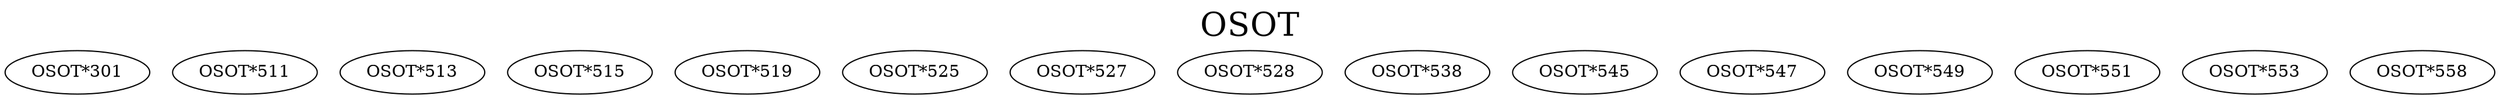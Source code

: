 digraph OSOT {
labelloc = "t";
label = "OSOT"
fontsize = 27;
"OSOT*301"
"OSOT*511"
"OSOT*513"
"OSOT*515"
"OSOT*519"
"OSOT*525"
"OSOT*527"
"OSOT*528"
"OSOT*538"
"OSOT*545"
"OSOT*547"
"OSOT*549"
"OSOT*551"
"OSOT*553"
"OSOT*558"
}
